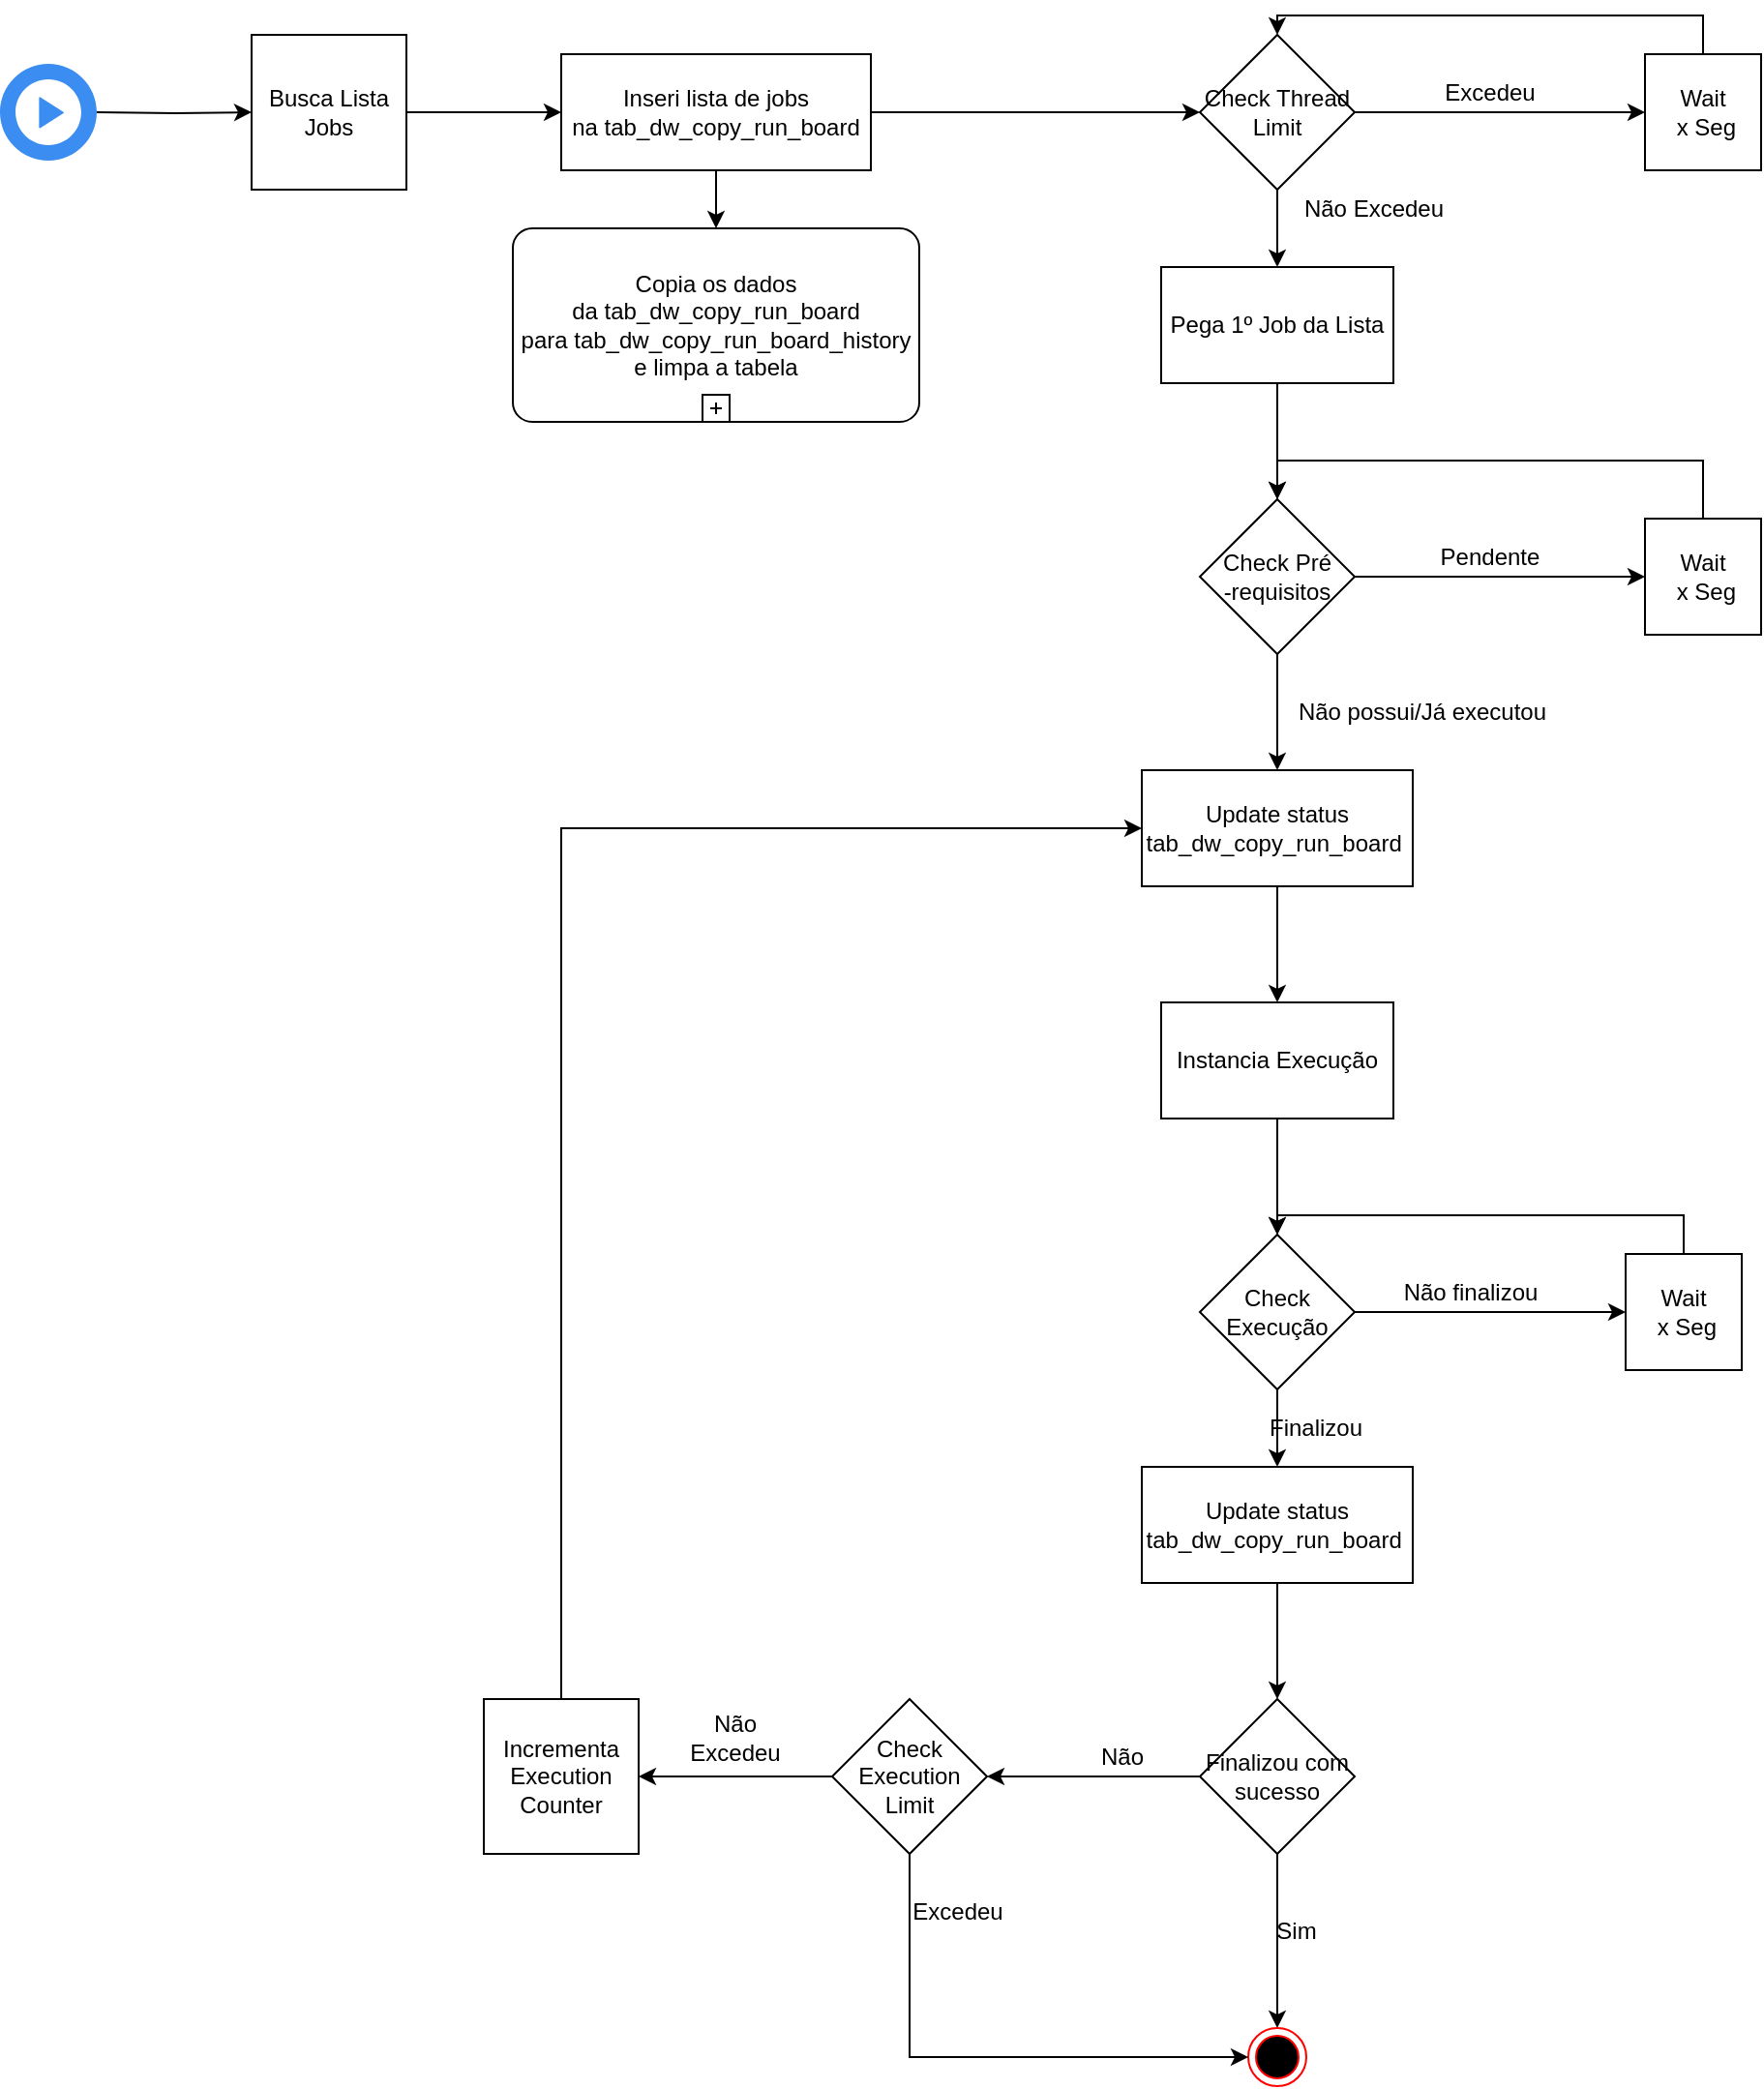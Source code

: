 <mxfile version="15.2.9" type="google"><diagram id="C5RBs43oDa-KdzZeNtuy" name="Page-1"><mxGraphModel dx="1422" dy="705" grid="1" gridSize="10" guides="1" tooltips="1" connect="1" arrows="1" fold="1" page="1" pageScale="1" pageWidth="1169" pageHeight="1654" background="none" math="0" shadow="0"><root><mxCell id="WIyWlLk6GJQsqaUBKTNV-0"/><mxCell id="WIyWlLk6GJQsqaUBKTNV-1" parent="WIyWlLk6GJQsqaUBKTNV-0"/><mxCell id="TIfbGs_mnGkzxaVOpxDr-2" style="edgeStyle=orthogonalEdgeStyle;rounded=0;orthogonalLoop=1;jettySize=auto;html=1;entryX=0;entryY=0.5;entryDx=0;entryDy=0;" edge="1" parent="WIyWlLk6GJQsqaUBKTNV-1" target="TIfbGs_mnGkzxaVOpxDr-1"><mxGeometry relative="1" as="geometry"><mxPoint x="120" y="100" as="sourcePoint"/></mxGeometry></mxCell><mxCell id="TIfbGs_mnGkzxaVOpxDr-4" style="edgeStyle=orthogonalEdgeStyle;rounded=0;orthogonalLoop=1;jettySize=auto;html=1;entryX=0;entryY=0.5;entryDx=0;entryDy=0;" edge="1" parent="WIyWlLk6GJQsqaUBKTNV-1" source="TIfbGs_mnGkzxaVOpxDr-1" target="TIfbGs_mnGkzxaVOpxDr-7"><mxGeometry relative="1" as="geometry"><mxPoint x="370" y="100" as="targetPoint"/></mxGeometry></mxCell><mxCell id="TIfbGs_mnGkzxaVOpxDr-1" value="Busca Lista Jobs" style="whiteSpace=wrap;html=1;aspect=fixed;" vertex="1" parent="WIyWlLk6GJQsqaUBKTNV-1"><mxGeometry x="200" y="60" width="80" height="80" as="geometry"/></mxCell><mxCell id="TIfbGs_mnGkzxaVOpxDr-5" value="Copia os dados da tab_dw_copy_run_board para tab_dw_copy_run_board_history e limpa a tabela" style="points=[[0.25,0,0],[0.5,0,0],[0.75,0,0],[1,0.25,0],[1,0.5,0],[1,0.75,0],[0.75,1,0],[0.5,1,0],[0.25,1,0],[0,0.75,0],[0,0.5,0],[0,0.25,0]];shape=mxgraph.bpmn.task;whiteSpace=wrap;rectStyle=rounded;size=10;taskMarker=abstract;isLoopSub=1;" vertex="1" parent="WIyWlLk6GJQsqaUBKTNV-1"><mxGeometry x="335" y="160" width="210" height="100" as="geometry"/></mxCell><mxCell id="TIfbGs_mnGkzxaVOpxDr-8" style="edgeStyle=orthogonalEdgeStyle;rounded=0;orthogonalLoop=1;jettySize=auto;html=1;entryX=0.5;entryY=0;entryDx=0;entryDy=0;entryPerimeter=0;" edge="1" parent="WIyWlLk6GJQsqaUBKTNV-1" source="TIfbGs_mnGkzxaVOpxDr-7" target="TIfbGs_mnGkzxaVOpxDr-5"><mxGeometry relative="1" as="geometry"><mxPoint x="443" y="180" as="targetPoint"/></mxGeometry></mxCell><mxCell id="TIfbGs_mnGkzxaVOpxDr-10" style="edgeStyle=orthogonalEdgeStyle;rounded=0;orthogonalLoop=1;jettySize=auto;html=1;" edge="1" parent="WIyWlLk6GJQsqaUBKTNV-1" source="TIfbGs_mnGkzxaVOpxDr-7" target="TIfbGs_mnGkzxaVOpxDr-9"><mxGeometry relative="1" as="geometry"/></mxCell><mxCell id="TIfbGs_mnGkzxaVOpxDr-7" value="&lt;span style=&quot;background-color: rgb(255 , 255 , 255)&quot;&gt;Inseri lista de jobs na&amp;nbsp;tab_dw_copy_run_board&lt;/span&gt;" style="rounded=0;whiteSpace=wrap;html=1;" vertex="1" parent="WIyWlLk6GJQsqaUBKTNV-1"><mxGeometry x="360" y="70" width="160" height="60" as="geometry"/></mxCell><mxCell id="TIfbGs_mnGkzxaVOpxDr-13" style="edgeStyle=orthogonalEdgeStyle;rounded=0;orthogonalLoop=1;jettySize=auto;html=1;entryX=0;entryY=0.5;entryDx=0;entryDy=0;" edge="1" parent="WIyWlLk6GJQsqaUBKTNV-1" source="TIfbGs_mnGkzxaVOpxDr-9" target="TIfbGs_mnGkzxaVOpxDr-11"><mxGeometry relative="1" as="geometry"/></mxCell><mxCell id="TIfbGs_mnGkzxaVOpxDr-16" style="edgeStyle=orthogonalEdgeStyle;rounded=0;orthogonalLoop=1;jettySize=auto;html=1;entryX=0.5;entryY=0;entryDx=0;entryDy=0;" edge="1" parent="WIyWlLk6GJQsqaUBKTNV-1" source="TIfbGs_mnGkzxaVOpxDr-9" target="TIfbGs_mnGkzxaVOpxDr-15"><mxGeometry relative="1" as="geometry"/></mxCell><mxCell id="TIfbGs_mnGkzxaVOpxDr-9" value="Check Thread Limit" style="rhombus;whiteSpace=wrap;html=1;" vertex="1" parent="WIyWlLk6GJQsqaUBKTNV-1"><mxGeometry x="690" y="60" width="80" height="80" as="geometry"/></mxCell><mxCell id="TIfbGs_mnGkzxaVOpxDr-12" style="edgeStyle=orthogonalEdgeStyle;rounded=0;orthogonalLoop=1;jettySize=auto;html=1;entryX=0.5;entryY=0;entryDx=0;entryDy=0;exitX=0.5;exitY=0;exitDx=0;exitDy=0;" edge="1" parent="WIyWlLk6GJQsqaUBKTNV-1" source="TIfbGs_mnGkzxaVOpxDr-11" target="TIfbGs_mnGkzxaVOpxDr-9"><mxGeometry relative="1" as="geometry"/></mxCell><mxCell id="TIfbGs_mnGkzxaVOpxDr-11" value="Wait&lt;br&gt;&amp;nbsp;x Seg" style="whiteSpace=wrap;html=1;aspect=fixed;" vertex="1" parent="WIyWlLk6GJQsqaUBKTNV-1"><mxGeometry x="920" y="70" width="60" height="60" as="geometry"/></mxCell><mxCell id="TIfbGs_mnGkzxaVOpxDr-14" value="Excedeu" style="text;html=1;strokeColor=none;fillColor=none;align=center;verticalAlign=middle;whiteSpace=wrap;rounded=0;" vertex="1" parent="WIyWlLk6GJQsqaUBKTNV-1"><mxGeometry x="820" y="80" width="40" height="20" as="geometry"/></mxCell><mxCell id="TIfbGs_mnGkzxaVOpxDr-18" style="edgeStyle=orthogonalEdgeStyle;rounded=0;orthogonalLoop=1;jettySize=auto;html=1;entryX=0.5;entryY=0;entryDx=0;entryDy=0;" edge="1" parent="WIyWlLk6GJQsqaUBKTNV-1" source="TIfbGs_mnGkzxaVOpxDr-15" target="TIfbGs_mnGkzxaVOpxDr-17"><mxGeometry relative="1" as="geometry"/></mxCell><mxCell id="TIfbGs_mnGkzxaVOpxDr-15" value="Pega 1º Job da Lista" style="rounded=0;whiteSpace=wrap;html=1;" vertex="1" parent="WIyWlLk6GJQsqaUBKTNV-1"><mxGeometry x="670" y="180" width="120" height="60" as="geometry"/></mxCell><mxCell id="TIfbGs_mnGkzxaVOpxDr-20" style="edgeStyle=orthogonalEdgeStyle;rounded=0;orthogonalLoop=1;jettySize=auto;html=1;entryX=0;entryY=0.5;entryDx=0;entryDy=0;" edge="1" parent="WIyWlLk6GJQsqaUBKTNV-1" source="TIfbGs_mnGkzxaVOpxDr-17" target="TIfbGs_mnGkzxaVOpxDr-19"><mxGeometry relative="1" as="geometry"/></mxCell><mxCell id="TIfbGs_mnGkzxaVOpxDr-25" style="edgeStyle=orthogonalEdgeStyle;rounded=0;orthogonalLoop=1;jettySize=auto;html=1;entryX=0.5;entryY=0;entryDx=0;entryDy=0;" edge="1" parent="WIyWlLk6GJQsqaUBKTNV-1" source="TIfbGs_mnGkzxaVOpxDr-17" target="TIfbGs_mnGkzxaVOpxDr-24"><mxGeometry relative="1" as="geometry"/></mxCell><mxCell id="TIfbGs_mnGkzxaVOpxDr-17" value="Check Pré&lt;br&gt;-requisitos" style="rhombus;whiteSpace=wrap;html=1;" vertex="1" parent="WIyWlLk6GJQsqaUBKTNV-1"><mxGeometry x="690" y="300" width="80" height="80" as="geometry"/></mxCell><mxCell id="TIfbGs_mnGkzxaVOpxDr-21" style="edgeStyle=orthogonalEdgeStyle;rounded=0;orthogonalLoop=1;jettySize=auto;html=1;exitX=0.5;exitY=0;exitDx=0;exitDy=0;" edge="1" parent="WIyWlLk6GJQsqaUBKTNV-1" source="TIfbGs_mnGkzxaVOpxDr-19"><mxGeometry relative="1" as="geometry"><mxPoint x="730" y="300" as="targetPoint"/><mxPoint x="950" y="280" as="sourcePoint"/><Array as="points"><mxPoint x="950" y="280"/><mxPoint x="730" y="280"/></Array></mxGeometry></mxCell><mxCell id="TIfbGs_mnGkzxaVOpxDr-19" value="Wait&lt;br&gt;&amp;nbsp;x Seg" style="whiteSpace=wrap;html=1;aspect=fixed;" vertex="1" parent="WIyWlLk6GJQsqaUBKTNV-1"><mxGeometry x="920" y="310" width="60" height="60" as="geometry"/></mxCell><mxCell id="TIfbGs_mnGkzxaVOpxDr-22" value="Não Excedeu" style="text;html=1;strokeColor=none;fillColor=none;align=center;verticalAlign=middle;whiteSpace=wrap;rounded=0;" vertex="1" parent="WIyWlLk6GJQsqaUBKTNV-1"><mxGeometry x="740" y="140" width="80" height="20" as="geometry"/></mxCell><mxCell id="TIfbGs_mnGkzxaVOpxDr-23" value="Pendente" style="text;html=1;strokeColor=none;fillColor=none;align=center;verticalAlign=middle;whiteSpace=wrap;rounded=0;" vertex="1" parent="WIyWlLk6GJQsqaUBKTNV-1"><mxGeometry x="795" y="320" width="90" height="20" as="geometry"/></mxCell><mxCell id="TIfbGs_mnGkzxaVOpxDr-27" style="edgeStyle=orthogonalEdgeStyle;rounded=0;orthogonalLoop=1;jettySize=auto;html=1;entryX=0.5;entryY=0;entryDx=0;entryDy=0;" edge="1" parent="WIyWlLk6GJQsqaUBKTNV-1" source="TIfbGs_mnGkzxaVOpxDr-24" target="TIfbGs_mnGkzxaVOpxDr-26"><mxGeometry relative="1" as="geometry"/></mxCell><mxCell id="TIfbGs_mnGkzxaVOpxDr-24" value="Update status&lt;br&gt;&lt;span style=&quot;background-color: rgb(255 , 255 , 255)&quot;&gt;tab_dw_copy_run_board&lt;/span&gt;&amp;nbsp;" style="rounded=0;whiteSpace=wrap;html=1;" vertex="1" parent="WIyWlLk6GJQsqaUBKTNV-1"><mxGeometry x="660" y="440" width="140" height="60" as="geometry"/></mxCell><mxCell id="TIfbGs_mnGkzxaVOpxDr-29" style="edgeStyle=orthogonalEdgeStyle;rounded=0;orthogonalLoop=1;jettySize=auto;html=1;entryX=0.5;entryY=0;entryDx=0;entryDy=0;" edge="1" parent="WIyWlLk6GJQsqaUBKTNV-1" source="TIfbGs_mnGkzxaVOpxDr-26" target="TIfbGs_mnGkzxaVOpxDr-28"><mxGeometry relative="1" as="geometry"/></mxCell><mxCell id="TIfbGs_mnGkzxaVOpxDr-26" value="Instancia Execução" style="rounded=0;whiteSpace=wrap;html=1;" vertex="1" parent="WIyWlLk6GJQsqaUBKTNV-1"><mxGeometry x="670" y="560" width="120" height="60" as="geometry"/></mxCell><mxCell id="TIfbGs_mnGkzxaVOpxDr-32" style="edgeStyle=orthogonalEdgeStyle;rounded=0;orthogonalLoop=1;jettySize=auto;html=1;entryX=0;entryY=0.5;entryDx=0;entryDy=0;" edge="1" parent="WIyWlLk6GJQsqaUBKTNV-1" source="TIfbGs_mnGkzxaVOpxDr-28" target="TIfbGs_mnGkzxaVOpxDr-31"><mxGeometry relative="1" as="geometry"/></mxCell><mxCell id="TIfbGs_mnGkzxaVOpxDr-37" style="edgeStyle=orthogonalEdgeStyle;rounded=0;orthogonalLoop=1;jettySize=auto;html=1;entryX=0.5;entryY=0;entryDx=0;entryDy=0;" edge="1" parent="WIyWlLk6GJQsqaUBKTNV-1" source="TIfbGs_mnGkzxaVOpxDr-28" target="TIfbGs_mnGkzxaVOpxDr-36"><mxGeometry relative="1" as="geometry"/></mxCell><mxCell id="TIfbGs_mnGkzxaVOpxDr-28" value="Check Execução" style="rhombus;whiteSpace=wrap;html=1;" vertex="1" parent="WIyWlLk6GJQsqaUBKTNV-1"><mxGeometry x="690" y="680" width="80" height="80" as="geometry"/></mxCell><mxCell id="TIfbGs_mnGkzxaVOpxDr-30" value="Não possui/Já executou" style="text;html=1;strokeColor=none;fillColor=none;align=center;verticalAlign=middle;whiteSpace=wrap;rounded=0;" vertex="1" parent="WIyWlLk6GJQsqaUBKTNV-1"><mxGeometry x="730" y="400" width="150" height="20" as="geometry"/></mxCell><mxCell id="TIfbGs_mnGkzxaVOpxDr-33" style="edgeStyle=orthogonalEdgeStyle;rounded=0;orthogonalLoop=1;jettySize=auto;html=1;entryX=0.5;entryY=0;entryDx=0;entryDy=0;exitX=0.5;exitY=0;exitDx=0;exitDy=0;" edge="1" parent="WIyWlLk6GJQsqaUBKTNV-1" source="TIfbGs_mnGkzxaVOpxDr-31" target="TIfbGs_mnGkzxaVOpxDr-28"><mxGeometry relative="1" as="geometry"/></mxCell><mxCell id="TIfbGs_mnGkzxaVOpxDr-31" value="Wait&lt;br&gt;&amp;nbsp;x Seg" style="whiteSpace=wrap;html=1;aspect=fixed;" vertex="1" parent="WIyWlLk6GJQsqaUBKTNV-1"><mxGeometry x="910" y="690" width="60" height="60" as="geometry"/></mxCell><mxCell id="TIfbGs_mnGkzxaVOpxDr-34" value="Não finalizou" style="text;html=1;strokeColor=none;fillColor=none;align=center;verticalAlign=middle;whiteSpace=wrap;rounded=0;" vertex="1" parent="WIyWlLk6GJQsqaUBKTNV-1"><mxGeometry x="790" y="700" width="80" height="20" as="geometry"/></mxCell><mxCell id="TIfbGs_mnGkzxaVOpxDr-43" style="edgeStyle=orthogonalEdgeStyle;rounded=0;orthogonalLoop=1;jettySize=auto;html=1;entryX=0.5;entryY=0;entryDx=0;entryDy=0;" edge="1" parent="WIyWlLk6GJQsqaUBKTNV-1" source="TIfbGs_mnGkzxaVOpxDr-36" target="TIfbGs_mnGkzxaVOpxDr-39"><mxGeometry relative="1" as="geometry"/></mxCell><mxCell id="TIfbGs_mnGkzxaVOpxDr-36" value="Update status&lt;br&gt;&lt;span style=&quot;background-color: rgb(255 , 255 , 255)&quot;&gt;tab_dw_copy_run_board&lt;/span&gt;&amp;nbsp;" style="rounded=0;whiteSpace=wrap;html=1;" vertex="1" parent="WIyWlLk6GJQsqaUBKTNV-1"><mxGeometry x="660" y="800" width="140" height="60" as="geometry"/></mxCell><mxCell id="TIfbGs_mnGkzxaVOpxDr-38" value="Finalizou" style="text;html=1;strokeColor=none;fillColor=none;align=center;verticalAlign=middle;whiteSpace=wrap;rounded=0;" vertex="1" parent="WIyWlLk6GJQsqaUBKTNV-1"><mxGeometry x="730" y="770" width="40" height="20" as="geometry"/></mxCell><mxCell id="TIfbGs_mnGkzxaVOpxDr-41" style="edgeStyle=orthogonalEdgeStyle;rounded=0;orthogonalLoop=1;jettySize=auto;html=1;" edge="1" parent="WIyWlLk6GJQsqaUBKTNV-1" source="TIfbGs_mnGkzxaVOpxDr-39" target="TIfbGs_mnGkzxaVOpxDr-40"><mxGeometry relative="1" as="geometry"/></mxCell><mxCell id="TIfbGs_mnGkzxaVOpxDr-45" style="edgeStyle=orthogonalEdgeStyle;rounded=0;orthogonalLoop=1;jettySize=auto;html=1;" edge="1" parent="WIyWlLk6GJQsqaUBKTNV-1" source="TIfbGs_mnGkzxaVOpxDr-39" target="TIfbGs_mnGkzxaVOpxDr-49"><mxGeometry relative="1" as="geometry"><mxPoint x="570" y="960" as="targetPoint"/></mxGeometry></mxCell><mxCell id="TIfbGs_mnGkzxaVOpxDr-39" value="Finalizou com sucesso" style="rhombus;whiteSpace=wrap;html=1;" vertex="1" parent="WIyWlLk6GJQsqaUBKTNV-1"><mxGeometry x="690" y="920" width="80" height="80" as="geometry"/></mxCell><mxCell id="TIfbGs_mnGkzxaVOpxDr-40" value="" style="ellipse;html=1;shape=endState;fillColor=#000000;strokeColor=#ff0000;" vertex="1" parent="WIyWlLk6GJQsqaUBKTNV-1"><mxGeometry x="715" y="1090" width="30" height="30" as="geometry"/></mxCell><mxCell id="TIfbGs_mnGkzxaVOpxDr-42" value="Sim" style="text;html=1;strokeColor=none;fillColor=none;align=center;verticalAlign=middle;whiteSpace=wrap;rounded=0;" vertex="1" parent="WIyWlLk6GJQsqaUBKTNV-1"><mxGeometry x="720" y="1030" width="40" height="20" as="geometry"/></mxCell><mxCell id="TIfbGs_mnGkzxaVOpxDr-47" style="edgeStyle=orthogonalEdgeStyle;rounded=0;orthogonalLoop=1;jettySize=auto;html=1;entryX=0;entryY=0.5;entryDx=0;entryDy=0;exitX=0.5;exitY=0;exitDx=0;exitDy=0;" edge="1" parent="WIyWlLk6GJQsqaUBKTNV-1" source="TIfbGs_mnGkzxaVOpxDr-44" target="TIfbGs_mnGkzxaVOpxDr-24"><mxGeometry relative="1" as="geometry"/></mxCell><mxCell id="TIfbGs_mnGkzxaVOpxDr-44" value="Incrementa Execution Counter" style="whiteSpace=wrap;html=1;aspect=fixed;" vertex="1" parent="WIyWlLk6GJQsqaUBKTNV-1"><mxGeometry x="320" y="920" width="80" height="80" as="geometry"/></mxCell><mxCell id="TIfbGs_mnGkzxaVOpxDr-46" value="Não" style="text;html=1;strokeColor=none;fillColor=none;align=center;verticalAlign=middle;whiteSpace=wrap;rounded=0;" vertex="1" parent="WIyWlLk6GJQsqaUBKTNV-1"><mxGeometry x="630" y="940" width="40" height="20" as="geometry"/></mxCell><mxCell id="TIfbGs_mnGkzxaVOpxDr-48" value="" style="sketch=0;html=1;aspect=fixed;strokeColor=none;shadow=0;align=center;verticalAlign=top;fillColor=#3B8DF1;shape=mxgraph.gcp2.play_start" vertex="1" parent="WIyWlLk6GJQsqaUBKTNV-1"><mxGeometry x="70" y="75" width="50" height="50" as="geometry"/></mxCell><mxCell id="TIfbGs_mnGkzxaVOpxDr-50" style="edgeStyle=orthogonalEdgeStyle;rounded=0;orthogonalLoop=1;jettySize=auto;html=1;entryX=0;entryY=0.5;entryDx=0;entryDy=0;exitX=0.5;exitY=1;exitDx=0;exitDy=0;" edge="1" parent="WIyWlLk6GJQsqaUBKTNV-1" source="TIfbGs_mnGkzxaVOpxDr-49" target="TIfbGs_mnGkzxaVOpxDr-40"><mxGeometry relative="1" as="geometry"/></mxCell><mxCell id="TIfbGs_mnGkzxaVOpxDr-51" style="edgeStyle=orthogonalEdgeStyle;rounded=0;orthogonalLoop=1;jettySize=auto;html=1;entryX=1;entryY=0.5;entryDx=0;entryDy=0;" edge="1" parent="WIyWlLk6GJQsqaUBKTNV-1" source="TIfbGs_mnGkzxaVOpxDr-49" target="TIfbGs_mnGkzxaVOpxDr-44"><mxGeometry relative="1" as="geometry"/></mxCell><mxCell id="TIfbGs_mnGkzxaVOpxDr-49" value="Check Execution Limit" style="rhombus;whiteSpace=wrap;html=1;" vertex="1" parent="WIyWlLk6GJQsqaUBKTNV-1"><mxGeometry x="500" y="920" width="80" height="80" as="geometry"/></mxCell><mxCell id="TIfbGs_mnGkzxaVOpxDr-52" value="Não Excedeu" style="text;html=1;strokeColor=none;fillColor=none;align=center;verticalAlign=middle;whiteSpace=wrap;rounded=0;" vertex="1" parent="WIyWlLk6GJQsqaUBKTNV-1"><mxGeometry x="430" y="930" width="40" height="20" as="geometry"/></mxCell><mxCell id="TIfbGs_mnGkzxaVOpxDr-53" value="Excedeu" style="text;html=1;strokeColor=none;fillColor=none;align=center;verticalAlign=middle;whiteSpace=wrap;rounded=0;" vertex="1" parent="WIyWlLk6GJQsqaUBKTNV-1"><mxGeometry x="545" y="1020" width="40" height="20" as="geometry"/></mxCell></root></mxGraphModel></diagram></mxfile>
